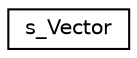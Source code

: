 digraph "Grafische Darstellung der Klassenhierarchie"
{
  edge [fontname="Helvetica",fontsize="10",labelfontname="Helvetica",labelfontsize="10"];
  node [fontname="Helvetica",fontsize="10",shape=record];
  rankdir="LR";
  Node1 [label="s_Vector",height=0.2,width=0.4,color="black", fillcolor="white", style="filled",URL="$structs___vector.html"];
}
